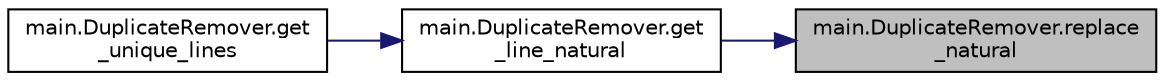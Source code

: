 digraph "main.DuplicateRemover.replace_natural"
{
 // LATEX_PDF_SIZE
  edge [fontname="Helvetica",fontsize="10",labelfontname="Helvetica",labelfontsize="10"];
  node [fontname="Helvetica",fontsize="10",shape=record];
  rankdir="RL";
  Node1 [label="main.DuplicateRemover.replace\l_natural",height=0.2,width=0.4,color="black", fillcolor="grey75", style="filled", fontcolor="black",tooltip="Функция замены похожих букв"];
  Node1 -> Node2 [dir="back",color="midnightblue",fontsize="10",style="solid",fontname="Helvetica"];
  Node2 [label="main.DuplicateRemover.get\l_line_natural",height=0.2,width=0.4,color="black", fillcolor="white", style="filled",URL="$classmain_1_1_duplicate_remover.html#ae4d5435e3d14e163d3a46bb6312059a7",tooltip="Возвращает строку в натуральном либо оригинальном виде зависимости флага"];
  Node2 -> Node3 [dir="back",color="midnightblue",fontsize="10",style="solid",fontname="Helvetica"];
  Node3 [label="main.DuplicateRemover.get\l_unique_lines",height=0.2,width=0.4,color="black", fillcolor="white", style="filled",URL="$classmain_1_1_duplicate_remover.html#a6bc97242214d88e242495135f17abb03",tooltip="Удаляет из списка списка line_list dct повторяющиеся элементы."];
}
